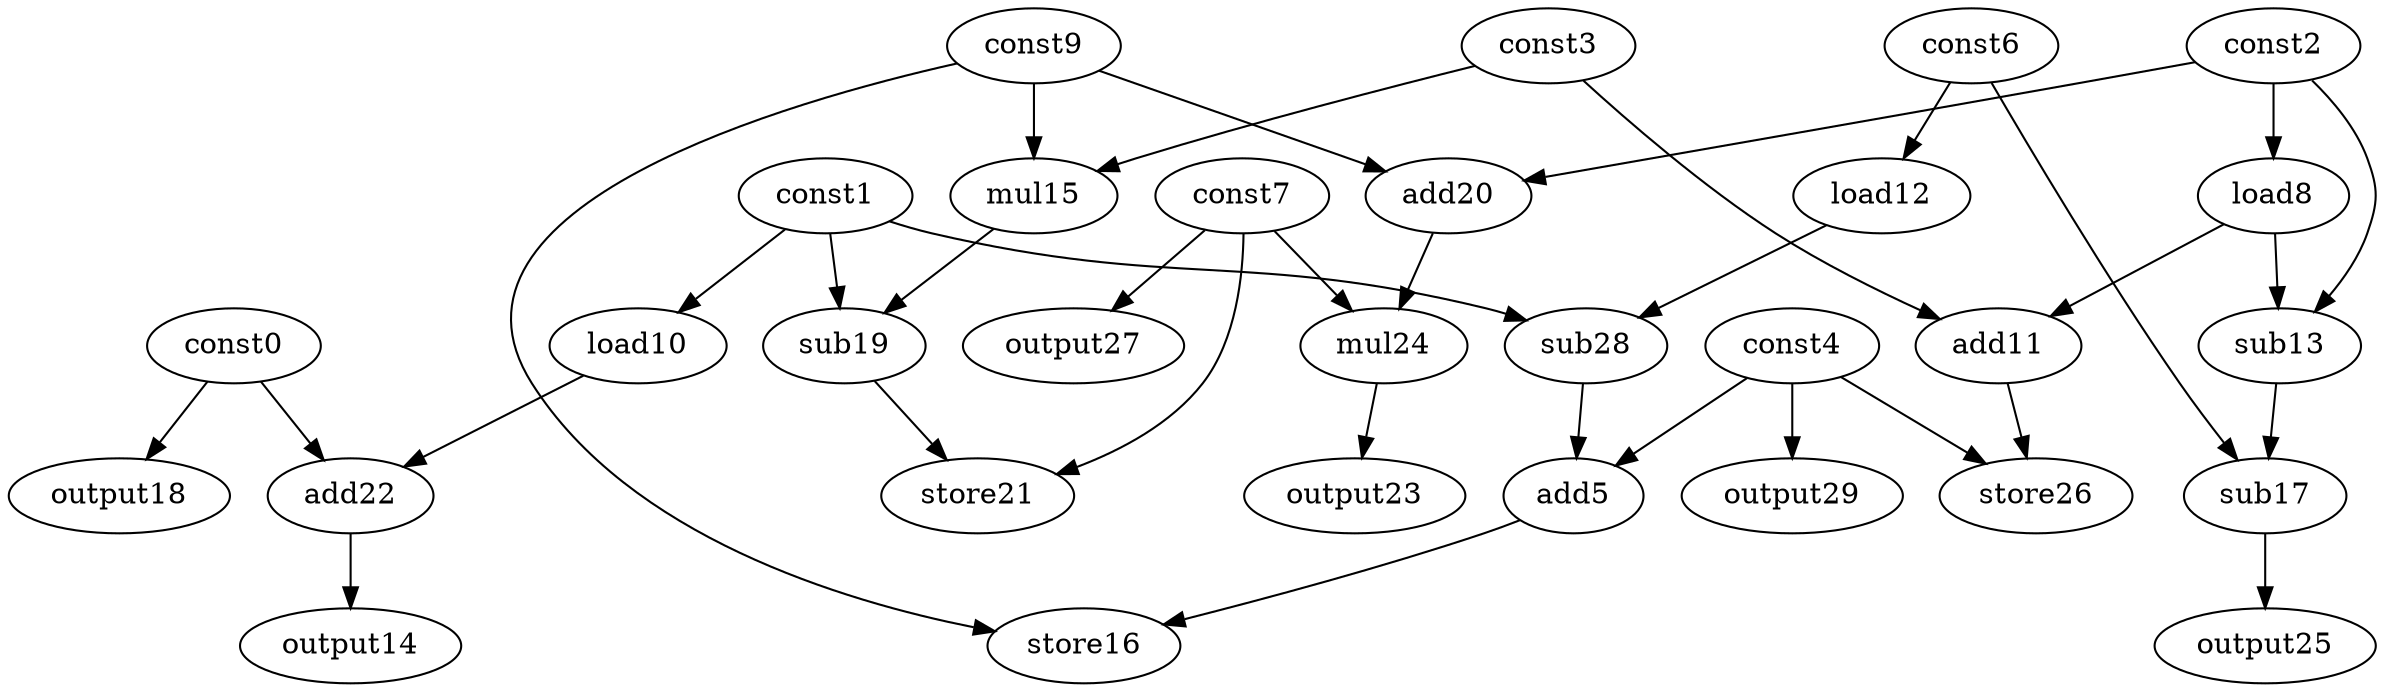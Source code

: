 digraph G { 
const0[opcode=const]; 
const1[opcode=const]; 
const2[opcode=const]; 
const3[opcode=const]; 
const4[opcode=const]; 
add5[opcode=add]; 
const6[opcode=const]; 
const7[opcode=const]; 
load8[opcode=load]; 
const9[opcode=const]; 
load10[opcode=load]; 
add11[opcode=add]; 
load12[opcode=load]; 
sub13[opcode=sub]; 
output14[opcode=output]; 
mul15[opcode=mul]; 
store16[opcode=store]; 
sub17[opcode=sub]; 
output18[opcode=output]; 
sub19[opcode=sub]; 
add20[opcode=add]; 
store21[opcode=store]; 
add22[opcode=add]; 
output23[opcode=output]; 
mul24[opcode=mul]; 
output25[opcode=output]; 
store26[opcode=store]; 
output27[opcode=output]; 
sub28[opcode=sub]; 
output29[opcode=output]; 
const2->load8[operand=0];
const1->load10[operand=0];
const6->load12[operand=0];
const9->mul15[operand=0];
const3->mul15[operand=1];
const0->output18[operand=0];
const9->add20[operand=0];
const2->add20[operand=1];
const7->output27[operand=0];
const4->output29[operand=0];
load8->add11[operand=0];
const3->add11[operand=1];
load8->sub13[operand=0];
const2->sub13[operand=1];
const1->sub19[operand=0];
mul15->sub19[operand=1];
const0->add22[operand=0];
load10->add22[operand=1];
add20->mul24[operand=0];
const7->mul24[operand=1];
const1->sub28[operand=0];
load12->sub28[operand=1];
const4->add5[operand=0];
sub28->add5[operand=1];
add22->output14[operand=0];
sub13->sub17[operand=0];
const6->sub17[operand=1];
sub19->store21[operand=0];
const7->store21[operand=1];
mul24->output23[operand=0];
add11->store26[operand=0];
const4->store26[operand=1];
const9->store16[operand=0];
add5->store16[operand=1];
sub17->output25[operand=0];
}

